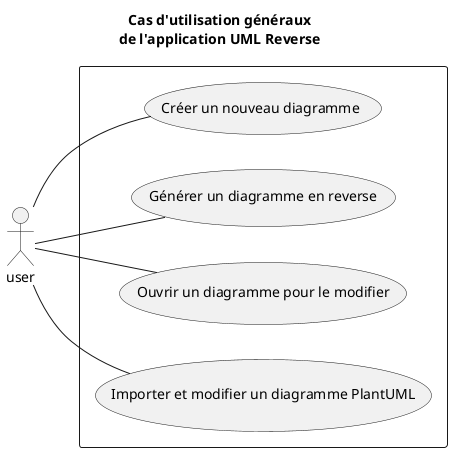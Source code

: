 @startuml
left to right direction
title Cas d'utilisation généraux\nde l'application UML Reverse

actor user as :user:

rectangle {
	(Créer un nouveau diagramme) as (create)
	(Générer un diagramme en reverse) as (rev)
	(Ouvrir un diagramme pour le modifier) as (edit)
	(Importer et modifier un diagramme PlantUML) as (puml)
	
	:user: -- (puml)
	:user: -- (rev)
	:user: -- (edit)
	:user: -- (create)
}

@enduml